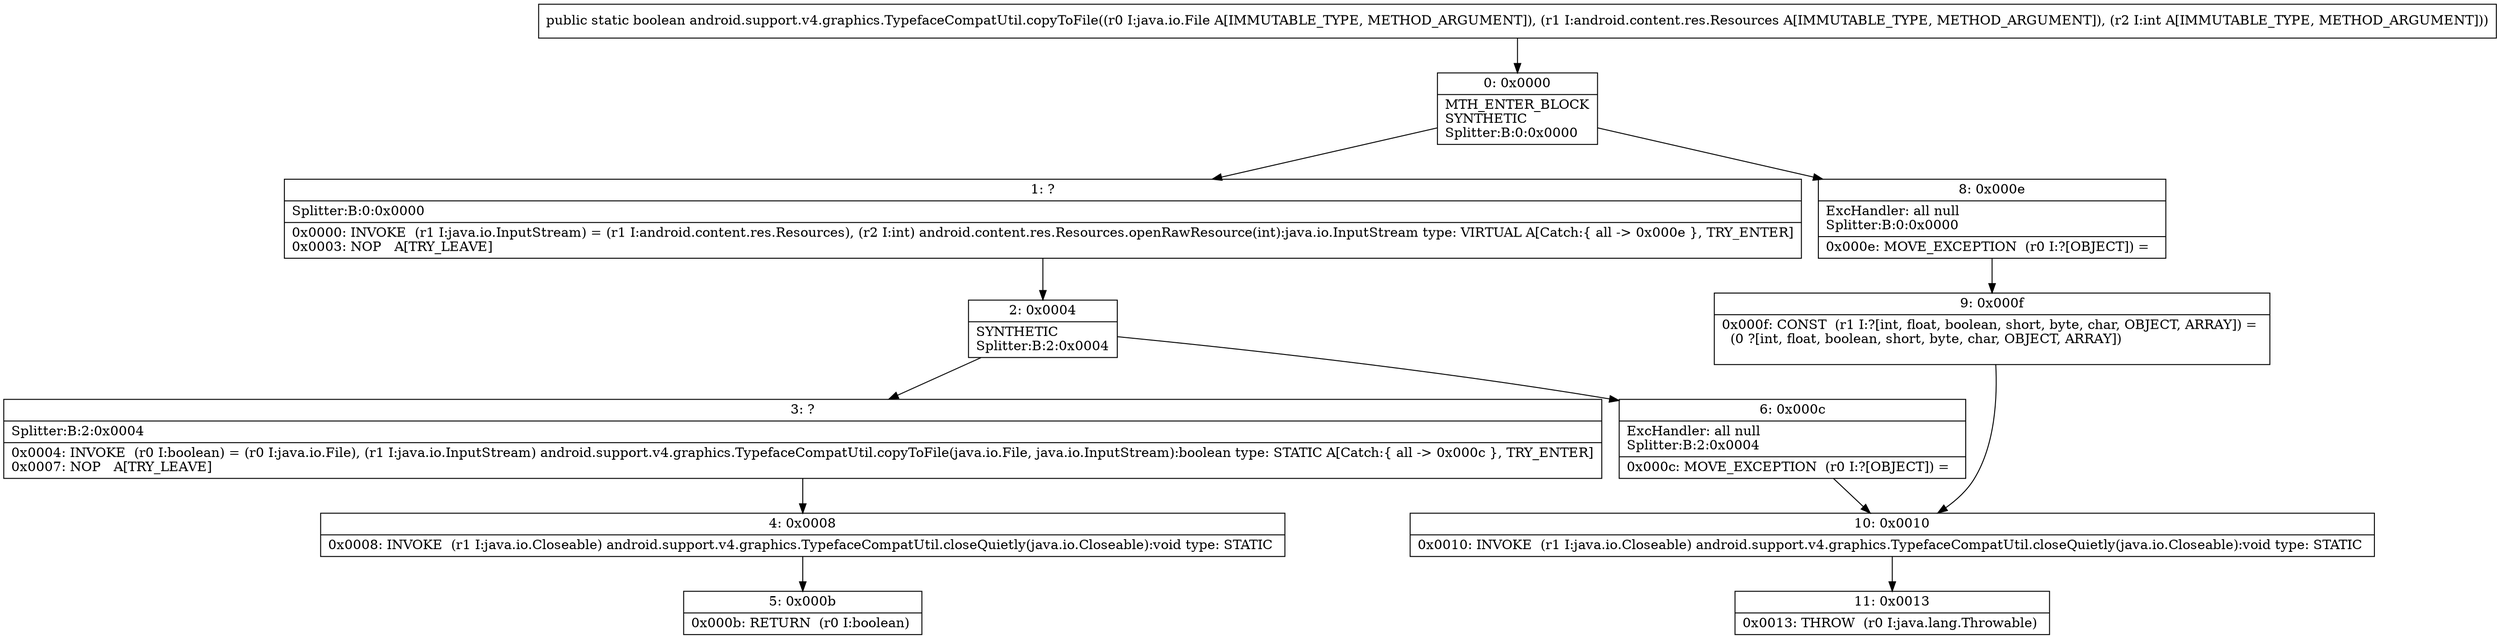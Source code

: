 digraph "CFG forandroid.support.v4.graphics.TypefaceCompatUtil.copyToFile(Ljava\/io\/File;Landroid\/content\/res\/Resources;I)Z" {
Node_0 [shape=record,label="{0\:\ 0x0000|MTH_ENTER_BLOCK\lSYNTHETIC\lSplitter:B:0:0x0000\l}"];
Node_1 [shape=record,label="{1\:\ ?|Splitter:B:0:0x0000\l|0x0000: INVOKE  (r1 I:java.io.InputStream) = (r1 I:android.content.res.Resources), (r2 I:int) android.content.res.Resources.openRawResource(int):java.io.InputStream type: VIRTUAL A[Catch:\{ all \-\> 0x000e \}, TRY_ENTER]\l0x0003: NOP   A[TRY_LEAVE]\l}"];
Node_2 [shape=record,label="{2\:\ 0x0004|SYNTHETIC\lSplitter:B:2:0x0004\l}"];
Node_3 [shape=record,label="{3\:\ ?|Splitter:B:2:0x0004\l|0x0004: INVOKE  (r0 I:boolean) = (r0 I:java.io.File), (r1 I:java.io.InputStream) android.support.v4.graphics.TypefaceCompatUtil.copyToFile(java.io.File, java.io.InputStream):boolean type: STATIC A[Catch:\{ all \-\> 0x000c \}, TRY_ENTER]\l0x0007: NOP   A[TRY_LEAVE]\l}"];
Node_4 [shape=record,label="{4\:\ 0x0008|0x0008: INVOKE  (r1 I:java.io.Closeable) android.support.v4.graphics.TypefaceCompatUtil.closeQuietly(java.io.Closeable):void type: STATIC \l}"];
Node_5 [shape=record,label="{5\:\ 0x000b|0x000b: RETURN  (r0 I:boolean) \l}"];
Node_6 [shape=record,label="{6\:\ 0x000c|ExcHandler: all null\lSplitter:B:2:0x0004\l|0x000c: MOVE_EXCEPTION  (r0 I:?[OBJECT]) =  \l}"];
Node_8 [shape=record,label="{8\:\ 0x000e|ExcHandler: all null\lSplitter:B:0:0x0000\l|0x000e: MOVE_EXCEPTION  (r0 I:?[OBJECT]) =  \l}"];
Node_9 [shape=record,label="{9\:\ 0x000f|0x000f: CONST  (r1 I:?[int, float, boolean, short, byte, char, OBJECT, ARRAY]) = \l  (0 ?[int, float, boolean, short, byte, char, OBJECT, ARRAY])\l \l}"];
Node_10 [shape=record,label="{10\:\ 0x0010|0x0010: INVOKE  (r1 I:java.io.Closeable) android.support.v4.graphics.TypefaceCompatUtil.closeQuietly(java.io.Closeable):void type: STATIC \l}"];
Node_11 [shape=record,label="{11\:\ 0x0013|0x0013: THROW  (r0 I:java.lang.Throwable) \l}"];
MethodNode[shape=record,label="{public static boolean android.support.v4.graphics.TypefaceCompatUtil.copyToFile((r0 I:java.io.File A[IMMUTABLE_TYPE, METHOD_ARGUMENT]), (r1 I:android.content.res.Resources A[IMMUTABLE_TYPE, METHOD_ARGUMENT]), (r2 I:int A[IMMUTABLE_TYPE, METHOD_ARGUMENT])) }"];
MethodNode -> Node_0;
Node_0 -> Node_1;
Node_0 -> Node_8;
Node_1 -> Node_2;
Node_2 -> Node_3;
Node_2 -> Node_6;
Node_3 -> Node_4;
Node_4 -> Node_5;
Node_6 -> Node_10;
Node_8 -> Node_9;
Node_9 -> Node_10;
Node_10 -> Node_11;
}

